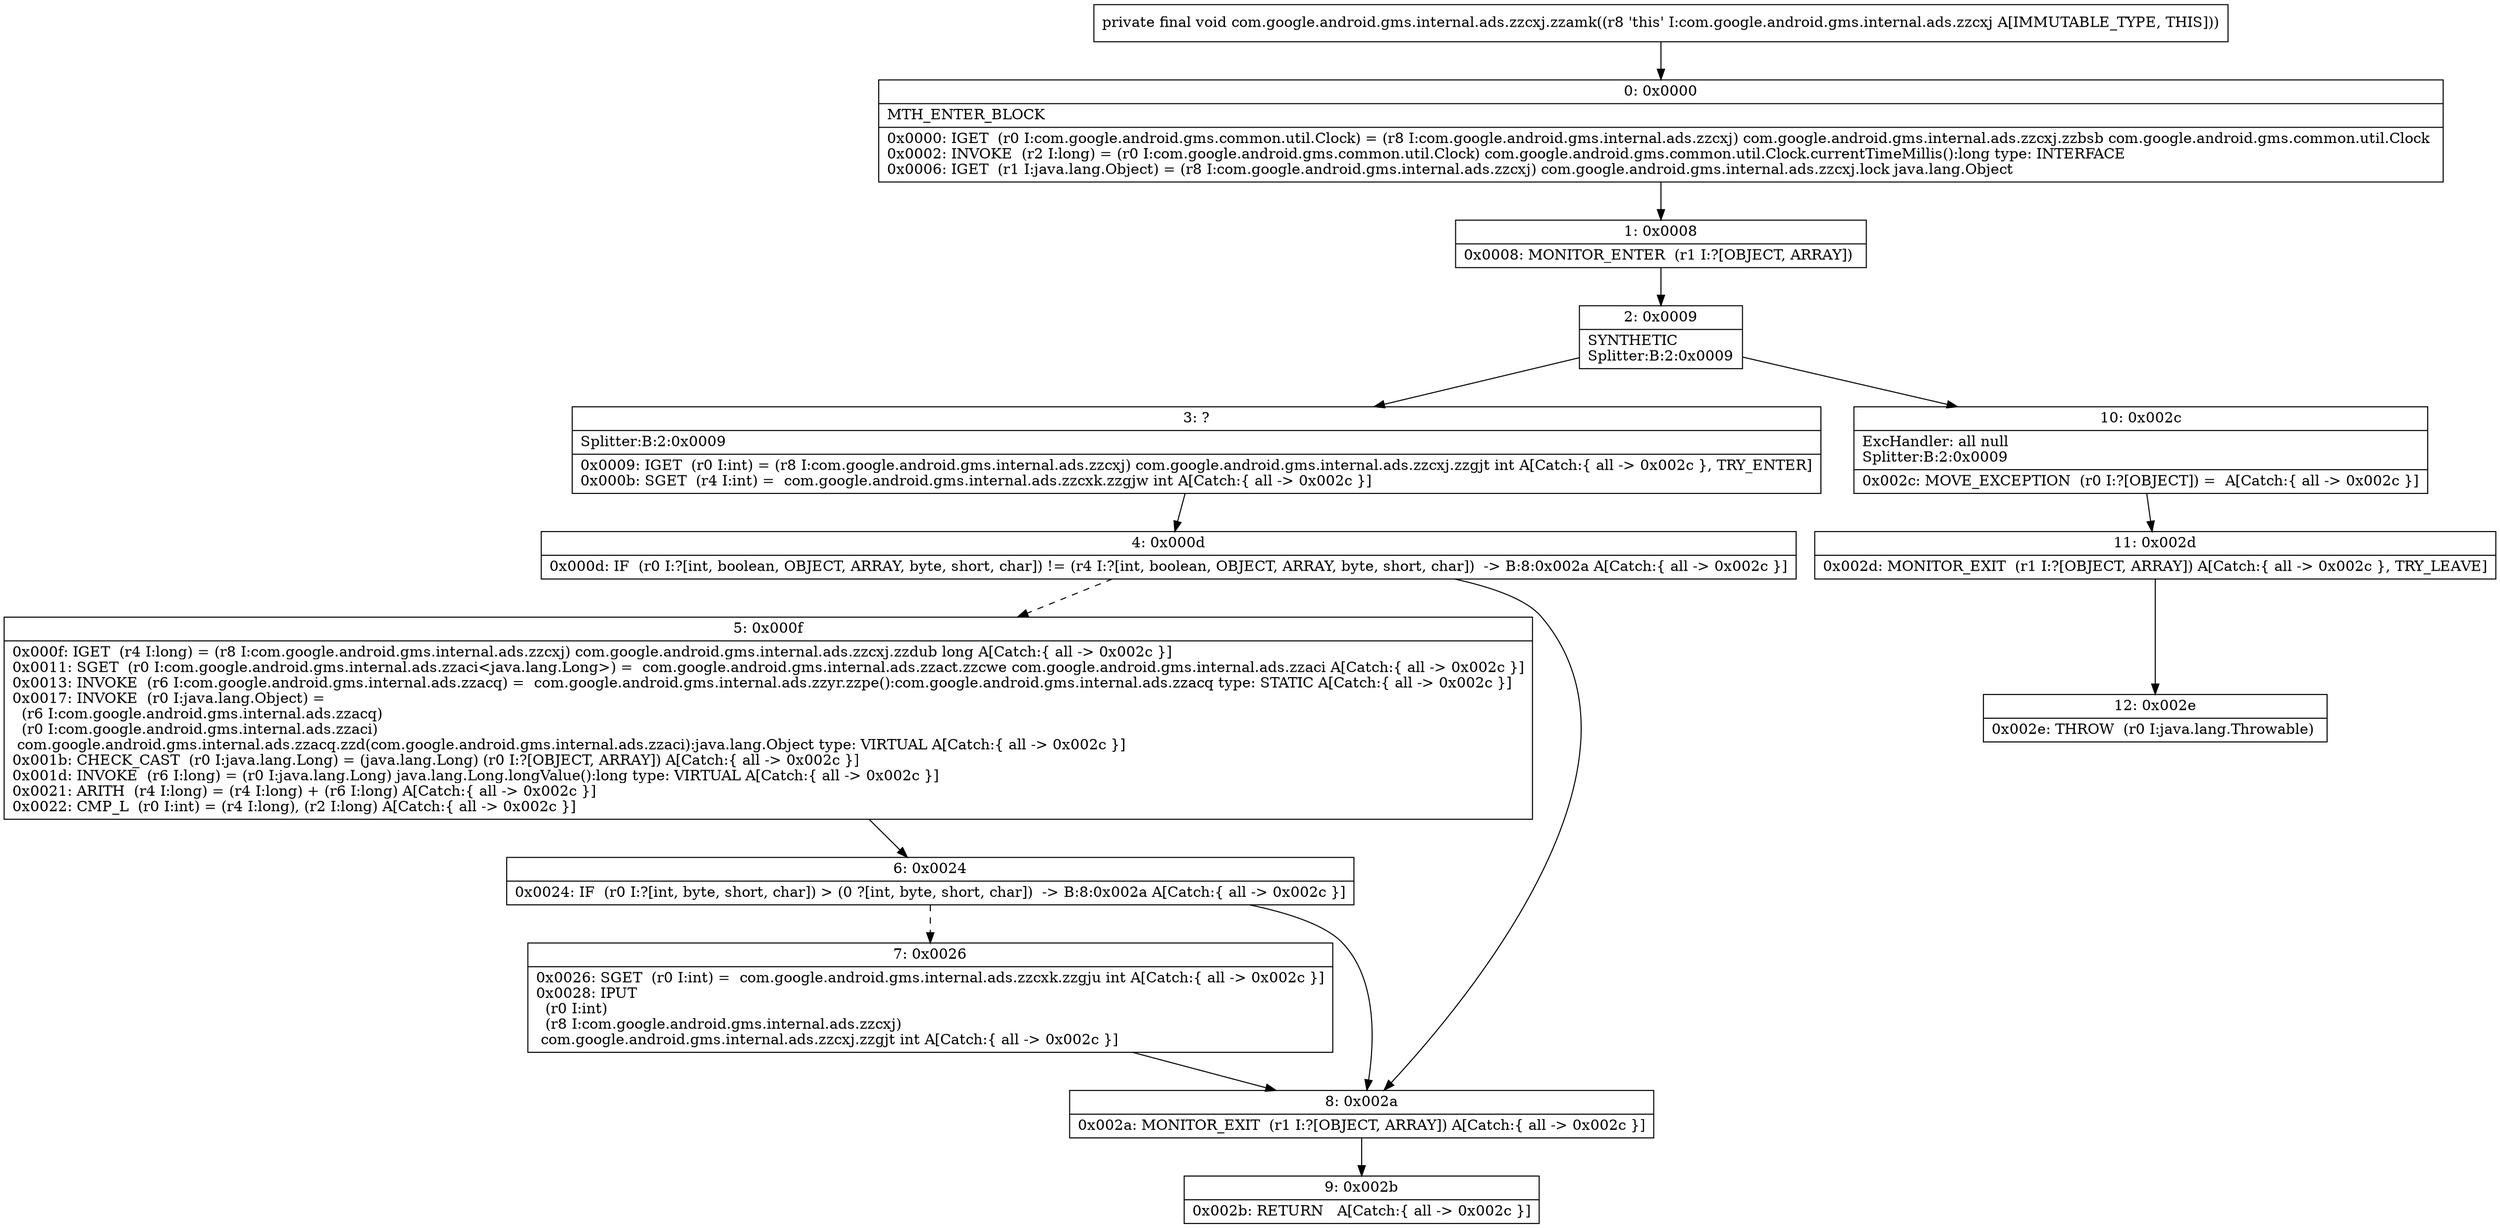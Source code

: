 digraph "CFG forcom.google.android.gms.internal.ads.zzcxj.zzamk()V" {
Node_0 [shape=record,label="{0\:\ 0x0000|MTH_ENTER_BLOCK\l|0x0000: IGET  (r0 I:com.google.android.gms.common.util.Clock) = (r8 I:com.google.android.gms.internal.ads.zzcxj) com.google.android.gms.internal.ads.zzcxj.zzbsb com.google.android.gms.common.util.Clock \l0x0002: INVOKE  (r2 I:long) = (r0 I:com.google.android.gms.common.util.Clock) com.google.android.gms.common.util.Clock.currentTimeMillis():long type: INTERFACE \l0x0006: IGET  (r1 I:java.lang.Object) = (r8 I:com.google.android.gms.internal.ads.zzcxj) com.google.android.gms.internal.ads.zzcxj.lock java.lang.Object \l}"];
Node_1 [shape=record,label="{1\:\ 0x0008|0x0008: MONITOR_ENTER  (r1 I:?[OBJECT, ARRAY]) \l}"];
Node_2 [shape=record,label="{2\:\ 0x0009|SYNTHETIC\lSplitter:B:2:0x0009\l}"];
Node_3 [shape=record,label="{3\:\ ?|Splitter:B:2:0x0009\l|0x0009: IGET  (r0 I:int) = (r8 I:com.google.android.gms.internal.ads.zzcxj) com.google.android.gms.internal.ads.zzcxj.zzgjt int A[Catch:\{ all \-\> 0x002c \}, TRY_ENTER]\l0x000b: SGET  (r4 I:int) =  com.google.android.gms.internal.ads.zzcxk.zzgjw int A[Catch:\{ all \-\> 0x002c \}]\l}"];
Node_4 [shape=record,label="{4\:\ 0x000d|0x000d: IF  (r0 I:?[int, boolean, OBJECT, ARRAY, byte, short, char]) != (r4 I:?[int, boolean, OBJECT, ARRAY, byte, short, char])  \-\> B:8:0x002a A[Catch:\{ all \-\> 0x002c \}]\l}"];
Node_5 [shape=record,label="{5\:\ 0x000f|0x000f: IGET  (r4 I:long) = (r8 I:com.google.android.gms.internal.ads.zzcxj) com.google.android.gms.internal.ads.zzcxj.zzdub long A[Catch:\{ all \-\> 0x002c \}]\l0x0011: SGET  (r0 I:com.google.android.gms.internal.ads.zzaci\<java.lang.Long\>) =  com.google.android.gms.internal.ads.zzact.zzcwe com.google.android.gms.internal.ads.zzaci A[Catch:\{ all \-\> 0x002c \}]\l0x0013: INVOKE  (r6 I:com.google.android.gms.internal.ads.zzacq) =  com.google.android.gms.internal.ads.zzyr.zzpe():com.google.android.gms.internal.ads.zzacq type: STATIC A[Catch:\{ all \-\> 0x002c \}]\l0x0017: INVOKE  (r0 I:java.lang.Object) = \l  (r6 I:com.google.android.gms.internal.ads.zzacq)\l  (r0 I:com.google.android.gms.internal.ads.zzaci)\l com.google.android.gms.internal.ads.zzacq.zzd(com.google.android.gms.internal.ads.zzaci):java.lang.Object type: VIRTUAL A[Catch:\{ all \-\> 0x002c \}]\l0x001b: CHECK_CAST  (r0 I:java.lang.Long) = (java.lang.Long) (r0 I:?[OBJECT, ARRAY]) A[Catch:\{ all \-\> 0x002c \}]\l0x001d: INVOKE  (r6 I:long) = (r0 I:java.lang.Long) java.lang.Long.longValue():long type: VIRTUAL A[Catch:\{ all \-\> 0x002c \}]\l0x0021: ARITH  (r4 I:long) = (r4 I:long) + (r6 I:long) A[Catch:\{ all \-\> 0x002c \}]\l0x0022: CMP_L  (r0 I:int) = (r4 I:long), (r2 I:long) A[Catch:\{ all \-\> 0x002c \}]\l}"];
Node_6 [shape=record,label="{6\:\ 0x0024|0x0024: IF  (r0 I:?[int, byte, short, char]) \> (0 ?[int, byte, short, char])  \-\> B:8:0x002a A[Catch:\{ all \-\> 0x002c \}]\l}"];
Node_7 [shape=record,label="{7\:\ 0x0026|0x0026: SGET  (r0 I:int) =  com.google.android.gms.internal.ads.zzcxk.zzgju int A[Catch:\{ all \-\> 0x002c \}]\l0x0028: IPUT  \l  (r0 I:int)\l  (r8 I:com.google.android.gms.internal.ads.zzcxj)\l com.google.android.gms.internal.ads.zzcxj.zzgjt int A[Catch:\{ all \-\> 0x002c \}]\l}"];
Node_8 [shape=record,label="{8\:\ 0x002a|0x002a: MONITOR_EXIT  (r1 I:?[OBJECT, ARRAY]) A[Catch:\{ all \-\> 0x002c \}]\l}"];
Node_9 [shape=record,label="{9\:\ 0x002b|0x002b: RETURN   A[Catch:\{ all \-\> 0x002c \}]\l}"];
Node_10 [shape=record,label="{10\:\ 0x002c|ExcHandler: all null\lSplitter:B:2:0x0009\l|0x002c: MOVE_EXCEPTION  (r0 I:?[OBJECT]) =  A[Catch:\{ all \-\> 0x002c \}]\l}"];
Node_11 [shape=record,label="{11\:\ 0x002d|0x002d: MONITOR_EXIT  (r1 I:?[OBJECT, ARRAY]) A[Catch:\{ all \-\> 0x002c \}, TRY_LEAVE]\l}"];
Node_12 [shape=record,label="{12\:\ 0x002e|0x002e: THROW  (r0 I:java.lang.Throwable) \l}"];
MethodNode[shape=record,label="{private final void com.google.android.gms.internal.ads.zzcxj.zzamk((r8 'this' I:com.google.android.gms.internal.ads.zzcxj A[IMMUTABLE_TYPE, THIS])) }"];
MethodNode -> Node_0;
Node_0 -> Node_1;
Node_1 -> Node_2;
Node_2 -> Node_3;
Node_2 -> Node_10;
Node_3 -> Node_4;
Node_4 -> Node_5[style=dashed];
Node_4 -> Node_8;
Node_5 -> Node_6;
Node_6 -> Node_7[style=dashed];
Node_6 -> Node_8;
Node_7 -> Node_8;
Node_8 -> Node_9;
Node_10 -> Node_11;
Node_11 -> Node_12;
}

